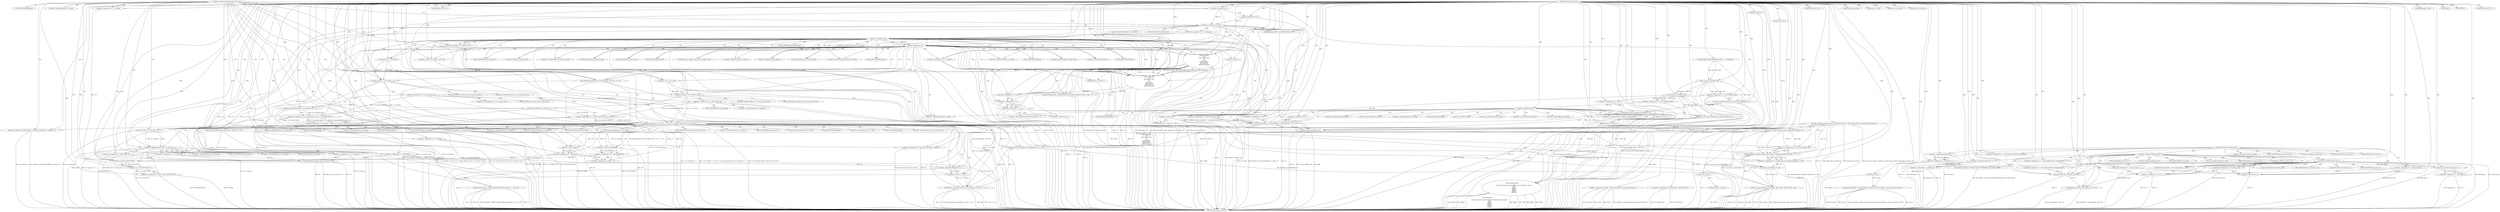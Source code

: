 digraph hostapd_notif_assoc {  
"1000123" [label = "(METHOD,hostapd_notif_assoc)" ]
"1000622" [label = "(METHOD_RETURN,int __fastcall)" ]
"1000124" [label = "(PARAM,hostapd_data *hapd)" ]
"1000125" [label = "(PARAM,const u8 *addr)" ]
"1000126" [label = "(PARAM,const u8 *req_ies)" ]
"1000127" [label = "(PARAM,size_t req_ies_len)" ]
"1000128" [label = "(PARAM,int reassoc)" ]
"1000153" [label = "(IDENTIFIER,addr,if ( addr ))" ]
"1000155" [label = "(hostapd_logger,hostapd_logger(hapd, addr, 1u, 2, \"associated\"))" ]
"1000161" [label = "(ieee802_11_parse_elems,ieee802_11_parse_elems(req_ies, req_ies_len, &elems, 0))" ]
"1000172" [label = "(<operator>.assignment,v10 = elems.wps_ie_len)" ]
"1000177" [label = "(<operator>.assignment,v11 = elems.wps_ie - 2)" ]
"1000179" [label = "(<operator>.subtraction,elems.wps_ie - 2)" ]
"1000184" [label = "(<operator>.assignment,v12 = \"STA included WPS IE in (Re)AssocReq\")" ]
"1000193" [label = "(<operator>.assignment,v10 = elems.rsn_ie_len)" ]
"1000198" [label = "(<operator>.assignment,v11 = elems.rsn_ie - 2)" ]
"1000200" [label = "(<operator>.subtraction,elems.rsn_ie - 2)" ]
"1000205" [label = "(<operator>.assignment,v12 = \"STA included RSN IE in (Re)AssocReq\")" ]
"1000211" [label = "(<operator>.logicalNot,!elems.wpa_ie)" ]
"1000216" [label = "(wpa_printf,wpa_printf(2, \"STA did not include WPS/RSN/WPA IE in (Re)AssocReq\"))" ]
"1000219" [label = "(IDENTIFIER,L,)" ]
"1000220" [label = "(IDENTIFIER,L,)" ]
"1000222" [label = "(<operator>.assignment,v14 = ap_get_sta(hapd, addr))" ]
"1000224" [label = "(ap_get_sta,ap_get_sta(hapd, addr))" ]
"1000228" [label = "(IDENTIFIER,v14,if ( v14 ))" ]
"1000230" [label = "(<operator>.assignment,v15 = v14)" ]
"1000233" [label = "(ap_sta_no_session_timeout,ap_sta_no_session_timeout(hapd, v14))" ]
"1000236" [label = "(accounting_sta_stop,accounting_sta_stop(hapd, v15))" ]
"1000239" [label = "(<operator>.assignment,v15->timeout_next = STA_NULLFUNC)" ]
"1000246" [label = "(<operator>.assignment,v15 = ap_sta_add(hapd, addr))" ]
"1000248" [label = "(ap_sta_add,ap_sta_add(hapd, addr))" ]
"1000252" [label = "(<operator>.logicalNot,!v15)" ]
"1000255" [label = "(hostapd_drv_sta_disassoc,hostapd_drv_sta_disassoc(hapd, addr, 5))" ]
"1000259" [label = "(RETURN,return -1;,return -1;)" ]
"1000260" [label = "(<operator>.minus,-1)" ]
"1000262" [label = "(<operators>.assignmentAnd,v15->flags &= 0xFFFECFFF)" ]
"1000268" [label = "(wpa_printf,wpa_printf(\n            3,\n            \"STA %02x:%02x:%02x:%02x:%02x:%02x not allowed to connect\",\n            *addr,\n            addr[1],\n            addr[2],\n            addr[3],\n            addr[4],\n            addr[5]))" ]
"1000288" [label = "(<operator>.assignment,v22 = 1)" ]
"1000292" [label = "(ap_copy_sta_supp_op_classes,ap_copy_sta_supp_op_classes(v15, elems.supp_op_classes, elems.supp_op_classes_len))" ]
"1000308" [label = "(<operator>.logicalOr,!v11 || !v13)" ]
"1000309" [label = "(<operator>.logicalNot,!v11)" ]
"1000311" [label = "(<operator>.logicalNot,!v13)" ]
"1000314" [label = "(wpa_printf,wpa_printf(2, \"No WPA/RSN IE from STA\"))" ]
"1000318" [label = "(<operator>.assignment,v16 = v15->wpa_sm)" ]
"1000324" [label = "(<operator>.logicalNot,!v16)" ]
"1000327" [label = "(<operator>.assignment,v15->wpa_sm = v16)" ]
"1000333" [label = "(<operator>.logicalNot,!v16)" ]
"1000336" [label = "(wpa_printf,wpa_printf(5, \"Failed to initialize WPA state machine\", v17, v18, v19))" ]
"1000342" [label = "(RETURN,return -1;,return -1;)" ]
"1000343" [label = "(<operator>.minus,-1)" ]
"1000345" [label = "(<operator>.assignment,v20 = wpa_validate_wpa_ie(\n                  hapd->wpa_auth,\n                  v16,\n                  hapd->iface->freq,\n                  v11,\n                  v13,\n                  elems.mdie,\n                  elems.mdie_len,\n                  elems.owe_dh,\n                  elems.owe_dh_len))" ]
"1000347" [label = "(wpa_validate_wpa_ie,wpa_validate_wpa_ie(\n                  hapd->wpa_auth,\n                  v16,\n                  hapd->iface->freq,\n                  v11,\n                  v13,\n                  elems.mdie,\n                  elems.mdie_len,\n                  elems.owe_dh,\n                  elems.owe_dh_len))" ]
"1000372" [label = "(IDENTIFIER,v20,if ( v20 ))" ]
"1000374" [label = "(<operator>.assignment,v21 = v20)" ]
"1000377" [label = "(wpa_printf,wpa_printf(2, \"WPA/RSN information element rejected? (res %u)\", v20))" ]
"1000381" [label = "(wpa_hexdump,wpa_hexdump(2, (const unsigned __int8 *)\"IE\", v11, v13))" ]
"1000383" [label = "(<operator>.cast,(const unsigned __int8 *)\"IE\")" ]
"1000389" [label = "(<operator>.lessThan,v21 - 2 < 7)" ]
"1000390" [label = "(<operator>.subtraction,v21 - 2)" ]
"1000395" [label = "(<operator>.assignment,v22 = dword_474790[v21 - 2])" ]
"1000399" [label = "(<operator>.subtraction,v21 - 2)" ]
"1000403" [label = "(hostapd_drv_sta_disassoc,hostapd_drv_sta_disassoc(hapd, v15->addr, v22))" ]
"1000409" [label = "(ap_free_sta,ap_free_sta(hapd, v15))" ]
"1000412" [label = "(RETURN,return -1;,return -1;)" ]
"1000413" [label = "(<operator>.minus,-1)" ]
"1000416" [label = "(<operator>.assignment,v22 = 13)" ]
"1000420" [label = "(<operator>.assignment,v27 = v15->flags)" ]
"1000426" [label = "(<operator>.logicalAnd,(~v27 & 0x402) == 0 && !v15->sa_query_timed_out && v15->sa_query_count >= 1)" ]
"1000427" [label = "(<operator>.equals,(~v27 & 0x402) == 0)" ]
"1000428" [label = "(<operator>.and,~v27 & 0x402)" ]
"1000432" [label = "(<operator>.logicalAnd,!v15->sa_query_timed_out && v15->sa_query_count >= 1)" ]
"1000433" [label = "(<operator>.logicalNot,!v15->sa_query_timed_out)" ]
"1000437" [label = "(<operator>.greaterEqualsThan,v15->sa_query_count >= 1)" ]
"1000443" [label = "(ap_check_sa_query_timeout,ap_check_sa_query_timeout(hapd, v15))" ]
"1000446" [label = "(<operator>.assignment,v27 = v15->flags)" ]
"1000452" [label = "(<operator>.logicalAnd,(~v27 & 0x402) == 0 && !v15->sa_query_timed_out && v15->auth_alg != 2)" ]
"1000453" [label = "(<operator>.equals,(~v27 & 0x402) == 0)" ]
"1000454" [label = "(<operator>.and,~v27 & 0x402)" ]
"1000458" [label = "(<operator>.logicalAnd,!v15->sa_query_timed_out && v15->auth_alg != 2)" ]
"1000459" [label = "(<operator>.logicalNot,!v15->sa_query_timed_out)" ]
"1000463" [label = "(<operator>.notEquals,v15->auth_alg != 2)" ]
"1000470" [label = "(<operator>.logicalNot,!v15->sa_query_count)" ]
"1000474" [label = "(ap_sta_start_sa_query,ap_sta_start_sa_query(hapd, v15))" ]
"1000477" [label = "(<operator>.assignment,v30 = hostapd_eid_assoc_comeback_time(hapd, v15, eid))" ]
"1000479" [label = "(hostapd_eid_assoc_comeback_time,hostapd_eid_assoc_comeback_time(hapd, v15, eid))" ]
"1000483" [label = "(hostapd_sta_assoc,hostapd_sta_assoc(hapd, addr, reassoc, 0x1Eu, eid, v30 - eid))" ]
"1000489" [label = "(<operator>.subtraction,v30 - eid)" ]
"1000492" [label = "(RETURN,return 0;,return 0;)" ]
"1000493" [label = "(LITERAL,0,return 0;)" ]
"1000494" [label = "(<operator>.assignment,v28 = wpa_auth_uses_mfp(v15->wpa_sm))" ]
"1000496" [label = "(wpa_auth_uses_mfp,wpa_auth_uses_mfp(v15->wpa_sm))" ]
"1000500" [label = "(<operator>.assignment,v29 = v15->flags)" ]
"1000506" [label = "(IDENTIFIER,v28,if ( v28 ))" ]
"1000507" [label = "(<operator>.assignment,v23 = v29 | 0x400)" ]
"1000509" [label = "(<operator>.or,v29 | 0x400)" ]
"1000513" [label = "(<operator>.assignment,v23 = v29 & 0xFFFFFBFF)" ]
"1000515" [label = "(<operator>.and,v29 & 0xFFFFFBFF)" ]
"1000518" [label = "(<operator>.assignment,v15->flags = v23)" ]
"1000525" [label = "(<operator>.assignment,v23 = v15->flags)" ]
"1000530" [label = "(<operator>.assignment,v15->flags = v23 & 0xFFF7FFFF | 3)" ]
"1000534" [label = "(<operator>.or,v23 & 0xFFF7FFFF | 3)" ]
"1000535" [label = "(<operator>.and,v23 & 0xFFF7FFFF)" ]
"1000539" [label = "(hostapd_set_sta_flags,hostapd_set_sta_flags(hapd, v15))" ]
"1000543" [label = "(<operator>.logicalAnd,reassoc && v15->auth_alg == 2)" ]
"1000545" [label = "(<operator>.equals,v15->auth_alg == 2)" ]
"1000551" [label = "(<operator>.assignment,v24 = v15->wpa_sm)" ]
"1000556" [label = "(<operator>.assignment,v25 = WPA_ASSOC_FT)" ]
"1000561" [label = "(<operator>.assignment,v24 = v15->wpa_sm)" ]
"1000566" [label = "(<operator>.assignment,v25 = WPA_ASSOC)" ]
"1000569" [label = "(wpa_auth_sm_event,wpa_auth_sm_event(v24, v25))" ]
"1000572" [label = "(hostapd_new_assoc_sta,hostapd_new_assoc_sta(hapd, v15, (v23 >> 1) & 1))" ]
"1000575" [label = "(<operator>.and,(v23 >> 1) & 1)" ]
"1000576" [label = "(<operator>.arithmeticShiftRight,v23 >> 1)" ]
"1000580" [label = "(ieee802_1x_notify_port_enabled,ieee802_1x_notify_port_enabled(v15->eapol_sm, 1))" ]
"1000585" [label = "(RETURN,return 0;,return 0;)" ]
"1000586" [label = "(LITERAL,0,return 0;)" ]
"1000587" [label = "(<operator>.assignment,v10 = elems.wpa_ie_len)" ]
"1000592" [label = "(<operator>.assignment,v11 = elems.wpa_ie - 2)" ]
"1000594" [label = "(<operator>.subtraction,elems.wpa_ie - 2)" ]
"1000599" [label = "(<operator>.assignment,v12 = \"STA included WPA IE in (Re)AssocReq\")" ]
"1000602" [label = "(<operator>.assignment,v13 = v10 + 2)" ]
"1000604" [label = "(<operator>.addition,v10 + 2)" ]
"1000607" [label = "(wpa_printf,wpa_printf(2, (const unsigned __int8 *)v12))" ]
"1000609" [label = "(<operator>.cast,(const unsigned __int8 *)v12)" ]
"1000613" [label = "(wpa_printf,wpa_printf(2, \"hostapd_notif_assoc: Skip event with no address\", req_ies, req_ies_len, reassoc))" ]
"1000619" [label = "(RETURN,return -1;,return -1;)" ]
"1000620" [label = "(<operator>.minus,-1)" ]
"1000168" [label = "(<operator>.fieldAccess,elems.wps_ie)" ]
"1000174" [label = "(<operator>.fieldAccess,elems.wps_ie_len)" ]
"1000176" [label = "(FIELD_IDENTIFIER,wps_ie_len,wps_ie_len)" ]
"1000180" [label = "(<operator>.fieldAccess,elems.wps_ie)" ]
"1000182" [label = "(FIELD_IDENTIFIER,wps_ie,wps_ie)" ]
"1000189" [label = "(<operator>.fieldAccess,elems.rsn_ie)" ]
"1000191" [label = "(FIELD_IDENTIFIER,rsn_ie,rsn_ie)" ]
"1000195" [label = "(<operator>.fieldAccess,elems.rsn_ie_len)" ]
"1000197" [label = "(FIELD_IDENTIFIER,rsn_ie_len,rsn_ie_len)" ]
"1000201" [label = "(<operator>.fieldAccess,elems.rsn_ie)" ]
"1000203" [label = "(FIELD_IDENTIFIER,rsn_ie,rsn_ie)" ]
"1000212" [label = "(<operator>.fieldAccess,elems.wpa_ie)" ]
"1000214" [label = "(FIELD_IDENTIFIER,wpa_ie,wpa_ie)" ]
"1000263" [label = "(<operator>.indirectFieldAccess,v15->flags)" ]
"1000265" [label = "(FIELD_IDENTIFIER,flags,flags)" ]
"1000271" [label = "(<operator>.indirection,*addr)" ]
"1000273" [label = "(<operator>.indirectIndexAccess,addr[1])" ]
"1000276" [label = "(<operator>.indirectIndexAccess,addr[2])" ]
"1000279" [label = "(<operator>.indirectIndexAccess,addr[3])" ]
"1000282" [label = "(<operator>.indirectIndexAccess,addr[4])" ]
"1000285" [label = "(<operator>.indirectIndexAccess,addr[5])" ]
"1000301" [label = "(<operator>.indirectFieldAccess,hapd->conf->wpa)" ]
"1000320" [label = "(<operator>.indirectFieldAccess,v15->wpa_sm)" ]
"1000322" [label = "(FIELD_IDENTIFIER,wpa_sm,wpa_sm)" ]
"1000328" [label = "(<operator>.indirectFieldAccess,v15->wpa_sm)" ]
"1000330" [label = "(FIELD_IDENTIFIER,wpa_sm,wpa_sm)" ]
"1000348" [label = "(<operator>.indirectFieldAccess,hapd->wpa_auth)" ]
"1000350" [label = "(FIELD_IDENTIFIER,wpa_auth,wpa_auth)" ]
"1000352" [label = "(<operator>.indirectFieldAccess,hapd->iface->freq)" ]
"1000353" [label = "(<operator>.indirectFieldAccess,hapd->iface)" ]
"1000355" [label = "(FIELD_IDENTIFIER,iface,iface)" ]
"1000356" [label = "(FIELD_IDENTIFIER,freq,freq)" ]
"1000359" [label = "(<operator>.fieldAccess,elems.mdie)" ]
"1000361" [label = "(FIELD_IDENTIFIER,mdie,mdie)" ]
"1000362" [label = "(<operator>.fieldAccess,elems.mdie_len)" ]
"1000364" [label = "(FIELD_IDENTIFIER,mdie_len,mdie_len)" ]
"1000365" [label = "(<operator>.fieldAccess,elems.owe_dh)" ]
"1000367" [label = "(FIELD_IDENTIFIER,owe_dh,owe_dh)" ]
"1000368" [label = "(<operator>.fieldAccess,elems.owe_dh_len)" ]
"1000370" [label = "(FIELD_IDENTIFIER,owe_dh_len,owe_dh_len)" ]
"1000384" [label = "(UNKNOWN,const unsigned __int8 *,const unsigned __int8 *)" ]
"1000397" [label = "(<operator>.indirectIndexAccess,dword_474790[v21 - 2])" ]
"1000405" [label = "(<operator>.indirectFieldAccess,v15->addr)" ]
"1000407" [label = "(FIELD_IDENTIFIER,addr,addr)" ]
"1000422" [label = "(<operator>.indirectFieldAccess,v15->flags)" ]
"1000424" [label = "(FIELD_IDENTIFIER,flags,flags)" ]
"1000434" [label = "(<operator>.indirectFieldAccess,v15->sa_query_timed_out)" ]
"1000436" [label = "(FIELD_IDENTIFIER,sa_query_timed_out,sa_query_timed_out)" ]
"1000438" [label = "(<operator>.indirectFieldAccess,v15->sa_query_count)" ]
"1000440" [label = "(FIELD_IDENTIFIER,sa_query_count,sa_query_count)" ]
"1000448" [label = "(<operator>.indirectFieldAccess,v15->flags)" ]
"1000450" [label = "(FIELD_IDENTIFIER,flags,flags)" ]
"1000460" [label = "(<operator>.indirectFieldAccess,v15->sa_query_timed_out)" ]
"1000462" [label = "(FIELD_IDENTIFIER,sa_query_timed_out,sa_query_timed_out)" ]
"1000464" [label = "(<operator>.indirectFieldAccess,v15->auth_alg)" ]
"1000466" [label = "(FIELD_IDENTIFIER,auth_alg,auth_alg)" ]
"1000471" [label = "(<operator>.indirectFieldAccess,v15->sa_query_count)" ]
"1000473" [label = "(FIELD_IDENTIFIER,sa_query_count,sa_query_count)" ]
"1000497" [label = "(<operator>.indirectFieldAccess,v15->wpa_sm)" ]
"1000499" [label = "(FIELD_IDENTIFIER,wpa_sm,wpa_sm)" ]
"1000502" [label = "(<operator>.indirectFieldAccess,v15->flags)" ]
"1000504" [label = "(FIELD_IDENTIFIER,flags,flags)" ]
"1000519" [label = "(<operator>.indirectFieldAccess,v15->flags)" ]
"1000521" [label = "(FIELD_IDENTIFIER,flags,flags)" ]
"1000527" [label = "(<operator>.indirectFieldAccess,v15->flags)" ]
"1000529" [label = "(FIELD_IDENTIFIER,flags,flags)" ]
"1000531" [label = "(<operator>.indirectFieldAccess,v15->flags)" ]
"1000533" [label = "(FIELD_IDENTIFIER,flags,flags)" ]
"1000546" [label = "(<operator>.indirectFieldAccess,v15->auth_alg)" ]
"1000548" [label = "(FIELD_IDENTIFIER,auth_alg,auth_alg)" ]
"1000553" [label = "(<operator>.indirectFieldAccess,v15->wpa_sm)" ]
"1000555" [label = "(FIELD_IDENTIFIER,wpa_sm,wpa_sm)" ]
"1000563" [label = "(<operator>.indirectFieldAccess,v15->wpa_sm)" ]
"1000565" [label = "(FIELD_IDENTIFIER,wpa_sm,wpa_sm)" ]
"1000581" [label = "(<operator>.indirectFieldAccess,v15->eapol_sm)" ]
"1000583" [label = "(FIELD_IDENTIFIER,eapol_sm,eapol_sm)" ]
"1000589" [label = "(<operator>.fieldAccess,elems.wpa_ie_len)" ]
"1000591" [label = "(FIELD_IDENTIFIER,wpa_ie_len,wpa_ie_len)" ]
"1000595" [label = "(<operator>.fieldAccess,elems.wpa_ie)" ]
"1000597" [label = "(FIELD_IDENTIFIER,wpa_ie,wpa_ie)" ]
"1000610" [label = "(UNKNOWN,const unsigned __int8 *,const unsigned __int8 *)" ]
  "1000259" -> "1000622"  [ label = "DDG: <RET>"] 
  "1000333" -> "1000622"  [ label = "DDG: !v16"] 
  "1000463" -> "1000622"  [ label = "DDG: v15->auth_alg"] 
  "1000530" -> "1000622"  [ label = "DDG: v23 & 0xFFF7FFFF | 3"] 
  "1000211" -> "1000622"  [ label = "DDG: elems.wpa_ie"] 
  "1000260" -> "1000622"  [ label = "DDG: -1"] 
  "1000292" -> "1000622"  [ label = "DDG: elems.supp_op_classes"] 
  "1000161" -> "1000622"  [ label = "DDG: &elems"] 
  "1000239" -> "1000622"  [ label = "DDG: STA_NULLFUNC"] 
  "1000161" -> "1000622"  [ label = "DDG: ieee802_11_parse_elems(req_ies, req_ies_len, &elems, 0)"] 
  "1000494" -> "1000622"  [ label = "DDG: v28"] 
  "1000613" -> "1000622"  [ label = "DDG: reassoc"] 
  "1000580" -> "1000622"  [ label = "DDG: v15->eapol_sm"] 
  "1000198" -> "1000622"  [ label = "DDG: elems.rsn_ie - 2"] 
  "1000347" -> "1000622"  [ label = "DDG: hapd->wpa_auth"] 
  "1000569" -> "1000622"  [ label = "DDG: v25"] 
  "1000389" -> "1000622"  [ label = "DDG: v21 - 2 < 7"] 
  "1000128" -> "1000622"  [ label = "DDG: reassoc"] 
  "1000494" -> "1000622"  [ label = "DDG: wpa_auth_uses_mfp(v15->wpa_sm)"] 
  "1000613" -> "1000622"  [ label = "DDG: wpa_printf(2, \"hostapd_notif_assoc: Skip event with no address\", req_ies, req_ies_len, reassoc)"] 
  "1000198" -> "1000622"  [ label = "DDG: v11"] 
  "1000161" -> "1000622"  [ label = "DDG: req_ies_len"] 
  "1000347" -> "1000622"  [ label = "DDG: hapd->iface->freq"] 
  "1000222" -> "1000622"  [ label = "DDG: v14"] 
  "1000513" -> "1000622"  [ label = "DDG: v29 & 0xFFFFFBFF"] 
  "1000172" -> "1000622"  [ label = "DDG: elems.wps_ie_len"] 
  "1000587" -> "1000622"  [ label = "DDG: elems.wpa_ie_len"] 
  "1000483" -> "1000622"  [ label = "DDG: eid"] 
  "1000483" -> "1000622"  [ label = "DDG: reassoc"] 
  "1000569" -> "1000622"  [ label = "DDG: v24"] 
  "1000233" -> "1000622"  [ label = "DDG: ap_sta_no_session_timeout(hapd, v14)"] 
  "1000543" -> "1000622"  [ label = "DDG: reassoc"] 
  "1000539" -> "1000622"  [ label = "DDG: hostapd_set_sta_flags(hapd, v15)"] 
  "1000308" -> "1000622"  [ label = "DDG: !v11 || !v13"] 
  "1000347" -> "1000622"  [ label = "DDG: v16"] 
  "1000551" -> "1000622"  [ label = "DDG: v15->wpa_sm"] 
  "1000420" -> "1000622"  [ label = "DDG: v15->flags"] 
  "1000609" -> "1000622"  [ label = "DDG: v12"] 
  "1000592" -> "1000622"  [ label = "DDG: elems.wpa_ie - 2"] 
  "1000604" -> "1000622"  [ label = "DDG: v10"] 
  "1000177" -> "1000622"  [ label = "DDG: v11"] 
  "1000333" -> "1000622"  [ label = "DDG: v16"] 
  "1000211" -> "1000622"  [ label = "DDG: !elems.wpa_ie"] 
  "1000432" -> "1000622"  [ label = "DDG: !v15->sa_query_timed_out"] 
  "1000572" -> "1000622"  [ label = "DDG: hapd"] 
  "1000576" -> "1000622"  [ label = "DDG: v23"] 
  "1000377" -> "1000622"  [ label = "DDG: v20"] 
  "1000446" -> "1000622"  [ label = "DDG: v15->flags"] 
  "1000255" -> "1000622"  [ label = "DDG: hapd"] 
  "1000483" -> "1000622"  [ label = "DDG: hostapd_sta_assoc(hapd, addr, reassoc, 0x1Eu, eid, v30 - eid)"] 
  "1000545" -> "1000622"  [ label = "DDG: v15->auth_alg"] 
  "1000318" -> "1000622"  [ label = "DDG: v15->wpa_sm"] 
  "1000437" -> "1000622"  [ label = "DDG: v15->sa_query_count"] 
  "1000613" -> "1000622"  [ label = "DDG: req_ies"] 
  "1000390" -> "1000622"  [ label = "DDG: v21"] 
  "1000479" -> "1000622"  [ label = "DDG: v15"] 
  "1000399" -> "1000622"  [ label = "DDG: v21"] 
  "1000224" -> "1000622"  [ label = "DDG: addr"] 
  "1000248" -> "1000622"  [ label = "DDG: addr"] 
  "1000381" -> "1000622"  [ label = "DDG: v13"] 
  "1000347" -> "1000622"  [ label = "DDG: elems.owe_dh_len"] 
  "1000336" -> "1000622"  [ label = "DDG: v19"] 
  "1000432" -> "1000622"  [ label = "DDG: v15->sa_query_count >= 1"] 
  "1000268" -> "1000622"  [ label = "DDG: wpa_printf(\n            3,\n            \"STA %02x:%02x:%02x:%02x:%02x:%02x not allowed to connect\",\n            *addr,\n            addr[1],\n            addr[2],\n            addr[3],\n            addr[4],\n            addr[5])"] 
  "1000454" -> "1000622"  [ label = "DDG: ~v27"] 
  "1000556" -> "1000622"  [ label = "DDG: WPA_ASSOC_FT"] 
  "1000347" -> "1000622"  [ label = "DDG: elems.owe_dh"] 
  "1000222" -> "1000622"  [ label = "DDG: ap_get_sta(hapd, addr)"] 
  "1000426" -> "1000622"  [ label = "DDG: (~v27 & 0x402) == 0 && !v15->sa_query_timed_out && v15->sa_query_count >= 1"] 
  "1000179" -> "1000622"  [ label = "DDG: elems.wps_ie"] 
  "1000453" -> "1000622"  [ label = "DDG: ~v27 & 0x402"] 
  "1000292" -> "1000622"  [ label = "DDG: ap_copy_sta_supp_op_classes(v15, elems.supp_op_classes, elems.supp_op_classes_len)"] 
  "1000602" -> "1000622"  [ label = "DDG: v13"] 
  "1000309" -> "1000622"  [ label = "DDG: v11"] 
  "1000446" -> "1000622"  [ label = "DDG: v27"] 
  "1000452" -> "1000622"  [ label = "DDG: (~v27 & 0x402) == 0"] 
  "1000252" -> "1000622"  [ label = "DDG: v15"] 
  "1000575" -> "1000622"  [ label = "DDG: v23 >> 1"] 
  "1000236" -> "1000622"  [ label = "DDG: accounting_sta_stop(hapd, v15)"] 
  "1000155" -> "1000622"  [ label = "DDG: hostapd_logger(hapd, addr, 1u, 2, \"associated\")"] 
  "1000268" -> "1000622"  [ label = "DDG: addr[4]"] 
  "1000607" -> "1000622"  [ label = "DDG: wpa_printf(2, (const unsigned __int8 *)v12)"] 
  "1000403" -> "1000622"  [ label = "DDG: hostapd_drv_sta_disassoc(hapd, v15->addr, v22)"] 
  "1000409" -> "1000622"  [ label = "DDG: hapd"] 
  "1000268" -> "1000622"  [ label = "DDG: *addr"] 
  "1000262" -> "1000622"  [ label = "DDG: v15->flags"] 
  "1000345" -> "1000622"  [ label = "DDG: v20"] 
  "1000292" -> "1000622"  [ label = "DDG: v15"] 
  "1000489" -> "1000622"  [ label = "DDG: v30"] 
  "1000255" -> "1000622"  [ label = "DDG: hostapd_drv_sta_disassoc(hapd, addr, 5)"] 
  "1000470" -> "1000622"  [ label = "DDG: !v15->sa_query_count"] 
  "1000347" -> "1000622"  [ label = "DDG: elems.mdie"] 
  "1000515" -> "1000622"  [ label = "DDG: v29"] 
  "1000572" -> "1000622"  [ label = "DDG: (v23 >> 1) & 1"] 
  "1000314" -> "1000622"  [ label = "DDG: wpa_printf(2, \"No WPA/RSN IE from STA\")"] 
  "1000458" -> "1000622"  [ label = "DDG: v15->auth_alg != 2"] 
  "1000613" -> "1000622"  [ label = "DDG: req_ies_len"] 
  "1000268" -> "1000622"  [ label = "DDG: addr[3]"] 
  "1000246" -> "1000622"  [ label = "DDG: ap_sta_add(hapd, addr)"] 
  "1000343" -> "1000622"  [ label = "DDG: -1"] 
  "1000252" -> "1000622"  [ label = "DDG: !v15"] 
  "1000592" -> "1000622"  [ label = "DDG: v11"] 
  "1000308" -> "1000622"  [ label = "DDG: !v13"] 
  "1000534" -> "1000622"  [ label = "DDG: v23 & 0xFFF7FFFF"] 
  "1000409" -> "1000622"  [ label = "DDG: v15"] 
  "1000255" -> "1000622"  [ label = "DDG: addr"] 
  "1000403" -> "1000622"  [ label = "DDG: v22"] 
  "1000433" -> "1000622"  [ label = "DDG: v15->sa_query_timed_out"] 
  "1000572" -> "1000622"  [ label = "DDG: v15"] 
  "1000477" -> "1000622"  [ label = "DDG: hostapd_eid_assoc_comeback_time(hapd, v15, eid)"] 
  "1000561" -> "1000622"  [ label = "DDG: v15->wpa_sm"] 
  "1000566" -> "1000622"  [ label = "DDG: WPA_ASSOC"] 
  "1000569" -> "1000622"  [ label = "DDG: wpa_auth_sm_event(v24, v25)"] 
  "1000327" -> "1000622"  [ label = "DDG: v15->wpa_sm"] 
  "1000336" -> "1000622"  [ label = "DDG: wpa_printf(5, \"Failed to initialize WPA state machine\", v17, v18, v19)"] 
  "1000483" -> "1000622"  [ label = "DDG: v30 - eid"] 
  "1000200" -> "1000622"  [ label = "DDG: elems.rsn_ie"] 
  "1000268" -> "1000622"  [ label = "DDG: addr[1]"] 
  "1000377" -> "1000622"  [ label = "DDG: wpa_printf(2, \"WPA/RSN information element rejected? (res %u)\", v20)"] 
  "1000426" -> "1000622"  [ label = "DDG: !v15->sa_query_timed_out && v15->sa_query_count >= 1"] 
  "1000177" -> "1000622"  [ label = "DDG: elems.wps_ie - 2"] 
  "1000483" -> "1000622"  [ label = "DDG: hapd"] 
  "1000336" -> "1000622"  [ label = "DDG: v17"] 
  "1000409" -> "1000622"  [ label = "DDG: ap_free_sta(hapd, v15)"] 
  "1000345" -> "1000622"  [ label = "DDG: wpa_validate_wpa_ie(\n                  hapd->wpa_auth,\n                  v16,\n                  hapd->iface->freq,\n                  v11,\n                  v13,\n                  elems.mdie,\n                  elems.mdie_len,\n                  elems.owe_dh,\n                  elems.owe_dh_len)"] 
  "1000216" -> "1000622"  [ label = "DDG: wpa_printf(2, \"STA did not include WPS/RSN/WPA IE in (Re)AssocReq\")"] 
  "1000395" -> "1000622"  [ label = "DDG: dword_474790[v21 - 2]"] 
  "1000381" -> "1000622"  [ label = "DDG: (const unsigned __int8 *)\"IE\""] 
  "1000347" -> "1000622"  [ label = "DDG: v11"] 
  "1000458" -> "1000622"  [ label = "DDG: !v15->sa_query_timed_out"] 
  "1000543" -> "1000622"  [ label = "DDG: v15->auth_alg == 2"] 
  "1000403" -> "1000622"  [ label = "DDG: v15->addr"] 
  "1000336" -> "1000622"  [ label = "DDG: v18"] 
  "1000580" -> "1000622"  [ label = "DDG: ieee802_1x_notify_port_enabled(v15->eapol_sm, 1)"] 
  "1000308" -> "1000622"  [ label = "DDG: !v11"] 
  "1000507" -> "1000622"  [ label = "DDG: v29 | 0x400"] 
  "1000193" -> "1000622"  [ label = "DDG: elems.rsn_ie_len"] 
  "1000420" -> "1000622"  [ label = "DDG: v27"] 
  "1000602" -> "1000622"  [ label = "DDG: v10 + 2"] 
  "1000530" -> "1000622"  [ label = "DDG: v15->flags"] 
  "1000452" -> "1000622"  [ label = "DDG: (~v27 & 0x402) == 0 && !v15->sa_query_timed_out && v15->auth_alg != 2"] 
  "1000413" -> "1000622"  [ label = "DDG: -1"] 
  "1000474" -> "1000622"  [ label = "DDG: ap_sta_start_sa_query(hapd, v15)"] 
  "1000483" -> "1000622"  [ label = "DDG: addr"] 
  "1000292" -> "1000622"  [ label = "DDG: elems.supp_op_classes_len"] 
  "1000607" -> "1000622"  [ label = "DDG: (const unsigned __int8 *)v12"] 
  "1000543" -> "1000622"  [ label = "DDG: reassoc && v15->auth_alg == 2"] 
  "1000594" -> "1000622"  [ label = "DDG: elems.wpa_ie"] 
  "1000268" -> "1000622"  [ label = "DDG: addr[2]"] 
  "1000443" -> "1000622"  [ label = "DDG: ap_check_sa_query_timeout(hapd, v15)"] 
  "1000381" -> "1000622"  [ label = "DDG: wpa_hexdump(2, (const unsigned __int8 *)\"IE\", v11, v13)"] 
  "1000324" -> "1000622"  [ label = "DDG: !v16"] 
  "1000452" -> "1000622"  [ label = "DDG: !v15->sa_query_timed_out && v15->auth_alg != 2"] 
  "1000572" -> "1000622"  [ label = "DDG: hostapd_new_assoc_sta(hapd, v15, (v23 >> 1) & 1)"] 
  "1000470" -> "1000622"  [ label = "DDG: v15->sa_query_count"] 
  "1000239" -> "1000622"  [ label = "DDG: v15->timeout_next"] 
  "1000347" -> "1000622"  [ label = "DDG: v13"] 
  "1000311" -> "1000622"  [ label = "DDG: v13"] 
  "1000509" -> "1000622"  [ label = "DDG: v29"] 
  "1000620" -> "1000622"  [ label = "DDG: -1"] 
  "1000347" -> "1000622"  [ label = "DDG: elems.mdie_len"] 
  "1000381" -> "1000622"  [ label = "DDG: v11"] 
  "1000389" -> "1000622"  [ label = "DDG: v21 - 2"] 
  "1000161" -> "1000622"  [ label = "DDG: req_ies"] 
  "1000459" -> "1000622"  [ label = "DDG: v15->sa_query_timed_out"] 
  "1000233" -> "1000622"  [ label = "DDG: v14"] 
  "1000268" -> "1000622"  [ label = "DDG: addr[5]"] 
  "1000619" -> "1000622"  [ label = "DDG: <RET>"] 
  "1000342" -> "1000622"  [ label = "DDG: <RET>"] 
  "1000412" -> "1000622"  [ label = "DDG: <RET>"] 
  "1000585" -> "1000622"  [ label = "DDG: <RET>"] 
  "1000492" -> "1000622"  [ label = "DDG: <RET>"] 
  "1000123" -> "1000124"  [ label = "DDG: "] 
  "1000123" -> "1000125"  [ label = "DDG: "] 
  "1000123" -> "1000126"  [ label = "DDG: "] 
  "1000123" -> "1000127"  [ label = "DDG: "] 
  "1000123" -> "1000128"  [ label = "DDG: "] 
  "1000123" -> "1000153"  [ label = "DDG: "] 
  "1000123" -> "1000155"  [ label = "DDG: "] 
  "1000123" -> "1000161"  [ label = "DDG: "] 
  "1000123" -> "1000172"  [ label = "DDG: "] 
  "1000179" -> "1000177"  [ label = "DDG: elems.wps_ie"] 
  "1000179" -> "1000177"  [ label = "DDG: 2"] 
  "1000123" -> "1000177"  [ label = "DDG: "] 
  "1000123" -> "1000179"  [ label = "DDG: "] 
  "1000123" -> "1000184"  [ label = "DDG: "] 
  "1000123" -> "1000193"  [ label = "DDG: "] 
  "1000200" -> "1000198"  [ label = "DDG: elems.rsn_ie"] 
  "1000200" -> "1000198"  [ label = "DDG: 2"] 
  "1000123" -> "1000198"  [ label = "DDG: "] 
  "1000123" -> "1000200"  [ label = "DDG: "] 
  "1000123" -> "1000205"  [ label = "DDG: "] 
  "1000123" -> "1000216"  [ label = "DDG: "] 
  "1000123" -> "1000219"  [ label = "DDG: "] 
  "1000123" -> "1000220"  [ label = "DDG: "] 
  "1000224" -> "1000222"  [ label = "DDG: hapd"] 
  "1000224" -> "1000222"  [ label = "DDG: addr"] 
  "1000123" -> "1000222"  [ label = "DDG: "] 
  "1000155" -> "1000224"  [ label = "DDG: hapd"] 
  "1000123" -> "1000224"  [ label = "DDG: "] 
  "1000155" -> "1000224"  [ label = "DDG: addr"] 
  "1000123" -> "1000228"  [ label = "DDG: "] 
  "1000222" -> "1000230"  [ label = "DDG: v14"] 
  "1000123" -> "1000230"  [ label = "DDG: "] 
  "1000224" -> "1000233"  [ label = "DDG: hapd"] 
  "1000123" -> "1000233"  [ label = "DDG: "] 
  "1000222" -> "1000233"  [ label = "DDG: v14"] 
  "1000233" -> "1000236"  [ label = "DDG: hapd"] 
  "1000123" -> "1000236"  [ label = "DDG: "] 
  "1000230" -> "1000236"  [ label = "DDG: v15"] 
  "1000123" -> "1000239"  [ label = "DDG: "] 
  "1000248" -> "1000246"  [ label = "DDG: hapd"] 
  "1000248" -> "1000246"  [ label = "DDG: addr"] 
  "1000123" -> "1000246"  [ label = "DDG: "] 
  "1000224" -> "1000248"  [ label = "DDG: hapd"] 
  "1000123" -> "1000248"  [ label = "DDG: "] 
  "1000224" -> "1000248"  [ label = "DDG: addr"] 
  "1000246" -> "1000252"  [ label = "DDG: v15"] 
  "1000123" -> "1000252"  [ label = "DDG: "] 
  "1000248" -> "1000255"  [ label = "DDG: hapd"] 
  "1000123" -> "1000255"  [ label = "DDG: "] 
  "1000248" -> "1000255"  [ label = "DDG: addr"] 
  "1000260" -> "1000259"  [ label = "DDG: -1"] 
  "1000123" -> "1000260"  [ label = "DDG: "] 
  "1000123" -> "1000262"  [ label = "DDG: "] 
  "1000123" -> "1000268"  [ label = "DDG: "] 
  "1000224" -> "1000268"  [ label = "DDG: addr"] 
  "1000248" -> "1000268"  [ label = "DDG: addr"] 
  "1000123" -> "1000288"  [ label = "DDG: "] 
  "1000123" -> "1000292"  [ label = "DDG: "] 
  "1000309" -> "1000308"  [ label = "DDG: v11"] 
  "1000123" -> "1000309"  [ label = "DDG: "] 
  "1000311" -> "1000308"  [ label = "DDG: v13"] 
  "1000123" -> "1000311"  [ label = "DDG: "] 
  "1000123" -> "1000314"  [ label = "DDG: "] 
  "1000123" -> "1000318"  [ label = "DDG: "] 
  "1000318" -> "1000324"  [ label = "DDG: v16"] 
  "1000123" -> "1000324"  [ label = "DDG: "] 
  "1000324" -> "1000327"  [ label = "DDG: v16"] 
  "1000123" -> "1000327"  [ label = "DDG: "] 
  "1000123" -> "1000333"  [ label = "DDG: "] 
  "1000324" -> "1000333"  [ label = "DDG: v16"] 
  "1000123" -> "1000336"  [ label = "DDG: "] 
  "1000343" -> "1000342"  [ label = "DDG: -1"] 
  "1000123" -> "1000343"  [ label = "DDG: "] 
  "1000347" -> "1000345"  [ label = "DDG: elems.owe_dh"] 
  "1000347" -> "1000345"  [ label = "DDG: elems.owe_dh_len"] 
  "1000347" -> "1000345"  [ label = "DDG: v11"] 
  "1000347" -> "1000345"  [ label = "DDG: hapd->iface->freq"] 
  "1000347" -> "1000345"  [ label = "DDG: v13"] 
  "1000347" -> "1000345"  [ label = "DDG: elems.mdie"] 
  "1000347" -> "1000345"  [ label = "DDG: elems.mdie_len"] 
  "1000347" -> "1000345"  [ label = "DDG: v16"] 
  "1000347" -> "1000345"  [ label = "DDG: hapd->wpa_auth"] 
  "1000123" -> "1000345"  [ label = "DDG: "] 
  "1000324" -> "1000347"  [ label = "DDG: v16"] 
  "1000333" -> "1000347"  [ label = "DDG: v16"] 
  "1000123" -> "1000347"  [ label = "DDG: "] 
  "1000309" -> "1000347"  [ label = "DDG: v11"] 
  "1000311" -> "1000347"  [ label = "DDG: v13"] 
  "1000123" -> "1000372"  [ label = "DDG: "] 
  "1000345" -> "1000374"  [ label = "DDG: v20"] 
  "1000123" -> "1000374"  [ label = "DDG: "] 
  "1000123" -> "1000377"  [ label = "DDG: "] 
  "1000345" -> "1000377"  [ label = "DDG: v20"] 
  "1000123" -> "1000381"  [ label = "DDG: "] 
  "1000383" -> "1000381"  [ label = "DDG: \"IE\""] 
  "1000123" -> "1000383"  [ label = "DDG: "] 
  "1000347" -> "1000381"  [ label = "DDG: v11"] 
  "1000347" -> "1000381"  [ label = "DDG: v13"] 
  "1000390" -> "1000389"  [ label = "DDG: v21"] 
  "1000390" -> "1000389"  [ label = "DDG: 2"] 
  "1000374" -> "1000390"  [ label = "DDG: v21"] 
  "1000123" -> "1000390"  [ label = "DDG: "] 
  "1000123" -> "1000389"  [ label = "DDG: "] 
  "1000123" -> "1000395"  [ label = "DDG: "] 
  "1000390" -> "1000399"  [ label = "DDG: v21"] 
  "1000123" -> "1000399"  [ label = "DDG: "] 
  "1000236" -> "1000403"  [ label = "DDG: hapd"] 
  "1000248" -> "1000403"  [ label = "DDG: hapd"] 
  "1000123" -> "1000403"  [ label = "DDG: "] 
  "1000288" -> "1000403"  [ label = "DDG: v22"] 
  "1000416" -> "1000403"  [ label = "DDG: v22"] 
  "1000395" -> "1000403"  [ label = "DDG: v22"] 
  "1000403" -> "1000409"  [ label = "DDG: hapd"] 
  "1000123" -> "1000409"  [ label = "DDG: "] 
  "1000252" -> "1000409"  [ label = "DDG: v15"] 
  "1000292" -> "1000409"  [ label = "DDG: v15"] 
  "1000236" -> "1000409"  [ label = "DDG: v15"] 
  "1000413" -> "1000412"  [ label = "DDG: -1"] 
  "1000123" -> "1000413"  [ label = "DDG: "] 
  "1000123" -> "1000416"  [ label = "DDG: "] 
  "1000123" -> "1000420"  [ label = "DDG: "] 
  "1000427" -> "1000426"  [ label = "DDG: ~v27 & 0x402"] 
  "1000427" -> "1000426"  [ label = "DDG: 0"] 
  "1000428" -> "1000427"  [ label = "DDG: ~v27"] 
  "1000428" -> "1000427"  [ label = "DDG: 0x402"] 
  "1000123" -> "1000428"  [ label = "DDG: "] 
  "1000123" -> "1000427"  [ label = "DDG: "] 
  "1000432" -> "1000426"  [ label = "DDG: !v15->sa_query_timed_out"] 
  "1000432" -> "1000426"  [ label = "DDG: v15->sa_query_count >= 1"] 
  "1000433" -> "1000432"  [ label = "DDG: v15->sa_query_timed_out"] 
  "1000437" -> "1000432"  [ label = "DDG: v15->sa_query_count"] 
  "1000437" -> "1000432"  [ label = "DDG: 1"] 
  "1000123" -> "1000437"  [ label = "DDG: "] 
  "1000123" -> "1000443"  [ label = "DDG: "] 
  "1000292" -> "1000443"  [ label = "DDG: v15"] 
  "1000123" -> "1000446"  [ label = "DDG: "] 
  "1000453" -> "1000452"  [ label = "DDG: ~v27 & 0x402"] 
  "1000453" -> "1000452"  [ label = "DDG: 0"] 
  "1000454" -> "1000453"  [ label = "DDG: ~v27"] 
  "1000454" -> "1000453"  [ label = "DDG: 0x402"] 
  "1000428" -> "1000454"  [ label = "DDG: ~v27"] 
  "1000123" -> "1000454"  [ label = "DDG: "] 
  "1000123" -> "1000453"  [ label = "DDG: "] 
  "1000458" -> "1000452"  [ label = "DDG: !v15->sa_query_timed_out"] 
  "1000458" -> "1000452"  [ label = "DDG: v15->auth_alg != 2"] 
  "1000459" -> "1000458"  [ label = "DDG: v15->sa_query_timed_out"] 
  "1000433" -> "1000459"  [ label = "DDG: v15->sa_query_timed_out"] 
  "1000463" -> "1000458"  [ label = "DDG: v15->auth_alg"] 
  "1000463" -> "1000458"  [ label = "DDG: 2"] 
  "1000123" -> "1000463"  [ label = "DDG: "] 
  "1000437" -> "1000470"  [ label = "DDG: v15->sa_query_count"] 
  "1000443" -> "1000474"  [ label = "DDG: hapd"] 
  "1000123" -> "1000474"  [ label = "DDG: "] 
  "1000443" -> "1000474"  [ label = "DDG: v15"] 
  "1000292" -> "1000474"  [ label = "DDG: v15"] 
  "1000479" -> "1000477"  [ label = "DDG: hapd"] 
  "1000479" -> "1000477"  [ label = "DDG: v15"] 
  "1000479" -> "1000477"  [ label = "DDG: eid"] 
  "1000123" -> "1000477"  [ label = "DDG: "] 
  "1000443" -> "1000479"  [ label = "DDG: hapd"] 
  "1000474" -> "1000479"  [ label = "DDG: hapd"] 
  "1000123" -> "1000479"  [ label = "DDG: "] 
  "1000443" -> "1000479"  [ label = "DDG: v15"] 
  "1000292" -> "1000479"  [ label = "DDG: v15"] 
  "1000474" -> "1000479"  [ label = "DDG: v15"] 
  "1000479" -> "1000483"  [ label = "DDG: hapd"] 
  "1000123" -> "1000483"  [ label = "DDG: "] 
  "1000489" -> "1000483"  [ label = "DDG: eid"] 
  "1000489" -> "1000483"  [ label = "DDG: v30"] 
  "1000477" -> "1000489"  [ label = "DDG: v30"] 
  "1000123" -> "1000489"  [ label = "DDG: "] 
  "1000479" -> "1000489"  [ label = "DDG: eid"] 
  "1000493" -> "1000492"  [ label = "DDG: 0"] 
  "1000123" -> "1000492"  [ label = "DDG: "] 
  "1000123" -> "1000493"  [ label = "DDG: "] 
  "1000496" -> "1000494"  [ label = "DDG: v15->wpa_sm"] 
  "1000123" -> "1000494"  [ label = "DDG: "] 
  "1000327" -> "1000496"  [ label = "DDG: v15->wpa_sm"] 
  "1000123" -> "1000500"  [ label = "DDG: "] 
  "1000123" -> "1000506"  [ label = "DDG: "] 
  "1000509" -> "1000507"  [ label = "DDG: v29"] 
  "1000509" -> "1000507"  [ label = "DDG: 0x400"] 
  "1000123" -> "1000507"  [ label = "DDG: "] 
  "1000500" -> "1000509"  [ label = "DDG: v29"] 
  "1000123" -> "1000509"  [ label = "DDG: "] 
  "1000515" -> "1000513"  [ label = "DDG: v29"] 
  "1000515" -> "1000513"  [ label = "DDG: 0xFFFFFBFF"] 
  "1000123" -> "1000513"  [ label = "DDG: "] 
  "1000500" -> "1000515"  [ label = "DDG: v29"] 
  "1000123" -> "1000515"  [ label = "DDG: "] 
  "1000513" -> "1000518"  [ label = "DDG: v23"] 
  "1000507" -> "1000518"  [ label = "DDG: v23"] 
  "1000123" -> "1000518"  [ label = "DDG: "] 
  "1000123" -> "1000525"  [ label = "DDG: "] 
  "1000534" -> "1000530"  [ label = "DDG: v23 & 0xFFF7FFFF"] 
  "1000534" -> "1000530"  [ label = "DDG: 3"] 
  "1000535" -> "1000534"  [ label = "DDG: v23"] 
  "1000535" -> "1000534"  [ label = "DDG: 0xFFF7FFFF"] 
  "1000525" -> "1000535"  [ label = "DDG: v23"] 
  "1000123" -> "1000535"  [ label = "DDG: "] 
  "1000513" -> "1000535"  [ label = "DDG: v23"] 
  "1000507" -> "1000535"  [ label = "DDG: v23"] 
  "1000123" -> "1000534"  [ label = "DDG: "] 
  "1000443" -> "1000539"  [ label = "DDG: hapd"] 
  "1000123" -> "1000539"  [ label = "DDG: "] 
  "1000443" -> "1000539"  [ label = "DDG: v15"] 
  "1000292" -> "1000539"  [ label = "DDG: v15"] 
  "1000123" -> "1000543"  [ label = "DDG: "] 
  "1000545" -> "1000543"  [ label = "DDG: v15->auth_alg"] 
  "1000545" -> "1000543"  [ label = "DDG: 2"] 
  "1000463" -> "1000545"  [ label = "DDG: v15->auth_alg"] 
  "1000123" -> "1000545"  [ label = "DDG: "] 
  "1000496" -> "1000551"  [ label = "DDG: v15->wpa_sm"] 
  "1000123" -> "1000551"  [ label = "DDG: "] 
  "1000123" -> "1000556"  [ label = "DDG: "] 
  "1000496" -> "1000561"  [ label = "DDG: v15->wpa_sm"] 
  "1000123" -> "1000561"  [ label = "DDG: "] 
  "1000123" -> "1000566"  [ label = "DDG: "] 
  "1000561" -> "1000569"  [ label = "DDG: v24"] 
  "1000551" -> "1000569"  [ label = "DDG: v24"] 
  "1000123" -> "1000569"  [ label = "DDG: "] 
  "1000566" -> "1000569"  [ label = "DDG: v25"] 
  "1000556" -> "1000569"  [ label = "DDG: v25"] 
  "1000539" -> "1000572"  [ label = "DDG: hapd"] 
  "1000123" -> "1000572"  [ label = "DDG: "] 
  "1000539" -> "1000572"  [ label = "DDG: v15"] 
  "1000575" -> "1000572"  [ label = "DDG: v23 >> 1"] 
  "1000575" -> "1000572"  [ label = "DDG: 1"] 
  "1000576" -> "1000575"  [ label = "DDG: v23"] 
  "1000576" -> "1000575"  [ label = "DDG: 1"] 
  "1000535" -> "1000576"  [ label = "DDG: v23"] 
  "1000123" -> "1000576"  [ label = "DDG: "] 
  "1000123" -> "1000575"  [ label = "DDG: "] 
  "1000123" -> "1000580"  [ label = "DDG: "] 
  "1000586" -> "1000585"  [ label = "DDG: 0"] 
  "1000123" -> "1000585"  [ label = "DDG: "] 
  "1000123" -> "1000586"  [ label = "DDG: "] 
  "1000123" -> "1000587"  [ label = "DDG: "] 
  "1000594" -> "1000592"  [ label = "DDG: elems.wpa_ie"] 
  "1000594" -> "1000592"  [ label = "DDG: 2"] 
  "1000123" -> "1000592"  [ label = "DDG: "] 
  "1000211" -> "1000594"  [ label = "DDG: elems.wpa_ie"] 
  "1000123" -> "1000594"  [ label = "DDG: "] 
  "1000123" -> "1000599"  [ label = "DDG: "] 
  "1000193" -> "1000602"  [ label = "DDG: v10"] 
  "1000587" -> "1000602"  [ label = "DDG: v10"] 
  "1000172" -> "1000602"  [ label = "DDG: v10"] 
  "1000123" -> "1000602"  [ label = "DDG: "] 
  "1000193" -> "1000604"  [ label = "DDG: v10"] 
  "1000587" -> "1000604"  [ label = "DDG: v10"] 
  "1000172" -> "1000604"  [ label = "DDG: v10"] 
  "1000123" -> "1000604"  [ label = "DDG: "] 
  "1000123" -> "1000607"  [ label = "DDG: "] 
  "1000609" -> "1000607"  [ label = "DDG: v12"] 
  "1000599" -> "1000609"  [ label = "DDG: v12"] 
  "1000184" -> "1000609"  [ label = "DDG: v12"] 
  "1000205" -> "1000609"  [ label = "DDG: v12"] 
  "1000123" -> "1000609"  [ label = "DDG: "] 
  "1000123" -> "1000613"  [ label = "DDG: "] 
  "1000128" -> "1000613"  [ label = "DDG: reassoc"] 
  "1000620" -> "1000619"  [ label = "DDG: -1"] 
  "1000123" -> "1000620"  [ label = "DDG: "] 
  "1000168" -> "1000607"  [ label = "CDG: "] 
  "1000168" -> "1000604"  [ label = "CDG: "] 
  "1000168" -> "1000602"  [ label = "CDG: "] 
  "1000168" -> "1000610"  [ label = "CDG: "] 
  "1000168" -> "1000609"  [ label = "CDG: "] 
  "1000168" -> "1000176"  [ label = "CDG: "] 
  "1000168" -> "1000174"  [ label = "CDG: "] 
  "1000168" -> "1000172"  [ label = "CDG: "] 
  "1000168" -> "1000191"  [ label = "CDG: "] 
  "1000168" -> "1000189"  [ label = "CDG: "] 
  "1000168" -> "1000184"  [ label = "CDG: "] 
  "1000168" -> "1000182"  [ label = "CDG: "] 
  "1000168" -> "1000180"  [ label = "CDG: "] 
  "1000168" -> "1000179"  [ label = "CDG: "] 
  "1000168" -> "1000177"  [ label = "CDG: "] 
  "1000189" -> "1000607"  [ label = "CDG: "] 
  "1000189" -> "1000604"  [ label = "CDG: "] 
  "1000189" -> "1000602"  [ label = "CDG: "] 
  "1000189" -> "1000610"  [ label = "CDG: "] 
  "1000189" -> "1000609"  [ label = "CDG: "] 
  "1000189" -> "1000205"  [ label = "CDG: "] 
  "1000189" -> "1000203"  [ label = "CDG: "] 
  "1000189" -> "1000201"  [ label = "CDG: "] 
  "1000189" -> "1000200"  [ label = "CDG: "] 
  "1000189" -> "1000198"  [ label = "CDG: "] 
  "1000189" -> "1000197"  [ label = "CDG: "] 
  "1000189" -> "1000195"  [ label = "CDG: "] 
  "1000189" -> "1000193"  [ label = "CDG: "] 
  "1000189" -> "1000214"  [ label = "CDG: "] 
  "1000189" -> "1000212"  [ label = "CDG: "] 
  "1000189" -> "1000211"  [ label = "CDG: "] 
  "1000211" -> "1000592"  [ label = "CDG: "] 
  "1000211" -> "1000591"  [ label = "CDG: "] 
  "1000211" -> "1000589"  [ label = "CDG: "] 
  "1000211" -> "1000587"  [ label = "CDG: "] 
  "1000211" -> "1000607"  [ label = "CDG: "] 
  "1000211" -> "1000604"  [ label = "CDG: "] 
  "1000211" -> "1000602"  [ label = "CDG: "] 
  "1000211" -> "1000599"  [ label = "CDG: "] 
  "1000211" -> "1000597"  [ label = "CDG: "] 
  "1000211" -> "1000595"  [ label = "CDG: "] 
  "1000211" -> "1000594"  [ label = "CDG: "] 
  "1000211" -> "1000610"  [ label = "CDG: "] 
  "1000211" -> "1000609"  [ label = "CDG: "] 
  "1000211" -> "1000216"  [ label = "CDG: "] 
  "1000252" -> "1000255"  [ label = "CDG: "] 
  "1000252" -> "1000271"  [ label = "CDG: "] 
  "1000252" -> "1000268"  [ label = "CDG: "] 
  "1000252" -> "1000265"  [ label = "CDG: "] 
  "1000252" -> "1000263"  [ label = "CDG: "] 
  "1000252" -> "1000262"  [ label = "CDG: "] 
  "1000252" -> "1000260"  [ label = "CDG: "] 
  "1000252" -> "1000259"  [ label = "CDG: "] 
  "1000252" -> "1000288"  [ label = "CDG: "] 
  "1000252" -> "1000285"  [ label = "CDG: "] 
  "1000252" -> "1000282"  [ label = "CDG: "] 
  "1000252" -> "1000279"  [ label = "CDG: "] 
  "1000252" -> "1000276"  [ label = "CDG: "] 
  "1000252" -> "1000273"  [ label = "CDG: "] 
  "1000252" -> "1000413"  [ label = "CDG: "] 
  "1000252" -> "1000412"  [ label = "CDG: "] 
  "1000252" -> "1000409"  [ label = "CDG: "] 
  "1000252" -> "1000407"  [ label = "CDG: "] 
  "1000252" -> "1000405"  [ label = "CDG: "] 
  "1000252" -> "1000403"  [ label = "CDG: "] 
  "1000301" -> "1000527"  [ label = "CDG: "] 
  "1000301" -> "1000525"  [ label = "CDG: "] 
  "1000301" -> "1000543"  [ label = "CDG: "] 
  "1000301" -> "1000539"  [ label = "CDG: "] 
  "1000301" -> "1000535"  [ label = "CDG: "] 
  "1000301" -> "1000534"  [ label = "CDG: "] 
  "1000301" -> "1000533"  [ label = "CDG: "] 
  "1000301" -> "1000531"  [ label = "CDG: "] 
  "1000301" -> "1000530"  [ label = "CDG: "] 
  "1000301" -> "1000529"  [ label = "CDG: "] 
  "1000301" -> "1000576"  [ label = "CDG: "] 
  "1000301" -> "1000575"  [ label = "CDG: "] 
  "1000301" -> "1000572"  [ label = "CDG: "] 
  "1000301" -> "1000569"  [ label = "CDG: "] 
  "1000301" -> "1000585"  [ label = "CDG: "] 
  "1000301" -> "1000583"  [ label = "CDG: "] 
  "1000301" -> "1000581"  [ label = "CDG: "] 
  "1000301" -> "1000580"  [ label = "CDG: "] 
  "1000301" -> "1000309"  [ label = "CDG: "] 
  "1000301" -> "1000308"  [ label = "CDG: "] 
  "1000301" -> "1000548"  [ label = "CDG: "] 
  "1000301" -> "1000546"  [ label = "CDG: "] 
  "1000301" -> "1000545"  [ label = "CDG: "] 
  "1000308" -> "1000320"  [ label = "CDG: "] 
  "1000308" -> "1000318"  [ label = "CDG: "] 
  "1000308" -> "1000314"  [ label = "CDG: "] 
  "1000308" -> "1000324"  [ label = "CDG: "] 
  "1000308" -> "1000322"  [ label = "CDG: "] 
  "1000308" -> "1000416"  [ label = "CDG: "] 
  "1000308" -> "1000413"  [ label = "CDG: "] 
  "1000308" -> "1000412"  [ label = "CDG: "] 
  "1000308" -> "1000409"  [ label = "CDG: "] 
  "1000308" -> "1000407"  [ label = "CDG: "] 
  "1000308" -> "1000405"  [ label = "CDG: "] 
  "1000308" -> "1000403"  [ label = "CDG: "] 
  "1000309" -> "1000311"  [ label = "CDG: "] 
  "1000324" -> "1000333"  [ label = "CDG: "] 
  "1000324" -> "1000330"  [ label = "CDG: "] 
  "1000324" -> "1000328"  [ label = "CDG: "] 
  "1000324" -> "1000327"  [ label = "CDG: "] 
  "1000324" -> "1000352"  [ label = "CDG: "] 
  "1000324" -> "1000350"  [ label = "CDG: "] 
  "1000324" -> "1000348"  [ label = "CDG: "] 
  "1000324" -> "1000347"  [ label = "CDG: "] 
  "1000324" -> "1000345"  [ label = "CDG: "] 
  "1000324" -> "1000368"  [ label = "CDG: "] 
  "1000324" -> "1000367"  [ label = "CDG: "] 
  "1000324" -> "1000365"  [ label = "CDG: "] 
  "1000324" -> "1000364"  [ label = "CDG: "] 
  "1000324" -> "1000362"  [ label = "CDG: "] 
  "1000324" -> "1000361"  [ label = "CDG: "] 
  "1000324" -> "1000359"  [ label = "CDG: "] 
  "1000324" -> "1000356"  [ label = "CDG: "] 
  "1000324" -> "1000355"  [ label = "CDG: "] 
  "1000324" -> "1000353"  [ label = "CDG: "] 
  "1000324" -> "1000370"  [ label = "CDG: "] 
  "1000324" -> "1000428"  [ label = "CDG: "] 
  "1000324" -> "1000427"  [ label = "CDG: "] 
  "1000324" -> "1000426"  [ label = "CDG: "] 
  "1000324" -> "1000424"  [ label = "CDG: "] 
  "1000324" -> "1000422"  [ label = "CDG: "] 
  "1000324" -> "1000420"  [ label = "CDG: "] 
  "1000324" -> "1000454"  [ label = "CDG: "] 
  "1000324" -> "1000453"  [ label = "CDG: "] 
  "1000324" -> "1000452"  [ label = "CDG: "] 
  "1000324" -> "1000384"  [ label = "CDG: "] 
  "1000324" -> "1000383"  [ label = "CDG: "] 
  "1000324" -> "1000381"  [ label = "CDG: "] 
  "1000324" -> "1000377"  [ label = "CDG: "] 
  "1000324" -> "1000374"  [ label = "CDG: "] 
  "1000324" -> "1000390"  [ label = "CDG: "] 
  "1000324" -> "1000389"  [ label = "CDG: "] 
  "1000324" -> "1000413"  [ label = "CDG: "] 
  "1000324" -> "1000412"  [ label = "CDG: "] 
  "1000324" -> "1000409"  [ label = "CDG: "] 
  "1000324" -> "1000407"  [ label = "CDG: "] 
  "1000324" -> "1000405"  [ label = "CDG: "] 
  "1000324" -> "1000403"  [ label = "CDG: "] 
  "1000333" -> "1000336"  [ label = "CDG: "] 
  "1000333" -> "1000352"  [ label = "CDG: "] 
  "1000333" -> "1000350"  [ label = "CDG: "] 
  "1000333" -> "1000348"  [ label = "CDG: "] 
  "1000333" -> "1000347"  [ label = "CDG: "] 
  "1000333" -> "1000345"  [ label = "CDG: "] 
  "1000333" -> "1000343"  [ label = "CDG: "] 
  "1000333" -> "1000342"  [ label = "CDG: "] 
  "1000333" -> "1000368"  [ label = "CDG: "] 
  "1000333" -> "1000367"  [ label = "CDG: "] 
  "1000333" -> "1000365"  [ label = "CDG: "] 
  "1000333" -> "1000364"  [ label = "CDG: "] 
  "1000333" -> "1000362"  [ label = "CDG: "] 
  "1000333" -> "1000361"  [ label = "CDG: "] 
  "1000333" -> "1000359"  [ label = "CDG: "] 
  "1000333" -> "1000356"  [ label = "CDG: "] 
  "1000333" -> "1000355"  [ label = "CDG: "] 
  "1000333" -> "1000353"  [ label = "CDG: "] 
  "1000333" -> "1000370"  [ label = "CDG: "] 
  "1000333" -> "1000428"  [ label = "CDG: "] 
  "1000333" -> "1000427"  [ label = "CDG: "] 
  "1000333" -> "1000426"  [ label = "CDG: "] 
  "1000333" -> "1000424"  [ label = "CDG: "] 
  "1000333" -> "1000422"  [ label = "CDG: "] 
  "1000333" -> "1000420"  [ label = "CDG: "] 
  "1000333" -> "1000454"  [ label = "CDG: "] 
  "1000333" -> "1000453"  [ label = "CDG: "] 
  "1000333" -> "1000452"  [ label = "CDG: "] 
  "1000333" -> "1000384"  [ label = "CDG: "] 
  "1000333" -> "1000383"  [ label = "CDG: "] 
  "1000333" -> "1000381"  [ label = "CDG: "] 
  "1000333" -> "1000377"  [ label = "CDG: "] 
  "1000333" -> "1000374"  [ label = "CDG: "] 
  "1000333" -> "1000390"  [ label = "CDG: "] 
  "1000333" -> "1000389"  [ label = "CDG: "] 
  "1000333" -> "1000413"  [ label = "CDG: "] 
  "1000333" -> "1000412"  [ label = "CDG: "] 
  "1000333" -> "1000409"  [ label = "CDG: "] 
  "1000333" -> "1000407"  [ label = "CDG: "] 
  "1000333" -> "1000405"  [ label = "CDG: "] 
  "1000333" -> "1000403"  [ label = "CDG: "] 
  "1000389" -> "1000399"  [ label = "CDG: "] 
  "1000389" -> "1000397"  [ label = "CDG: "] 
  "1000389" -> "1000395"  [ label = "CDG: "] 
  "1000389" -> "1000416"  [ label = "CDG: "] 
  "1000426" -> "1000448"  [ label = "CDG: "] 
  "1000426" -> "1000446"  [ label = "CDG: "] 
  "1000426" -> "1000443"  [ label = "CDG: "] 
  "1000426" -> "1000450"  [ label = "CDG: "] 
  "1000427" -> "1000432"  [ label = "CDG: "] 
  "1000427" -> "1000436"  [ label = "CDG: "] 
  "1000427" -> "1000434"  [ label = "CDG: "] 
  "1000427" -> "1000433"  [ label = "CDG: "] 
  "1000433" -> "1000440"  [ label = "CDG: "] 
  "1000433" -> "1000438"  [ label = "CDG: "] 
  "1000433" -> "1000437"  [ label = "CDG: "] 
  "1000452" -> "1000479"  [ label = "CDG: "] 
  "1000452" -> "1000477"  [ label = "CDG: "] 
  "1000452" -> "1000473"  [ label = "CDG: "] 
  "1000452" -> "1000471"  [ label = "CDG: "] 
  "1000452" -> "1000470"  [ label = "CDG: "] 
  "1000452" -> "1000496"  [ label = "CDG: "] 
  "1000452" -> "1000494"  [ label = "CDG: "] 
  "1000452" -> "1000492"  [ label = "CDG: "] 
  "1000452" -> "1000489"  [ label = "CDG: "] 
  "1000452" -> "1000483"  [ label = "CDG: "] 
  "1000452" -> "1000504"  [ label = "CDG: "] 
  "1000452" -> "1000502"  [ label = "CDG: "] 
  "1000452" -> "1000500"  [ label = "CDG: "] 
  "1000452" -> "1000499"  [ label = "CDG: "] 
  "1000452" -> "1000497"  [ label = "CDG: "] 
  "1000452" -> "1000521"  [ label = "CDG: "] 
  "1000452" -> "1000519"  [ label = "CDG: "] 
  "1000452" -> "1000518"  [ label = "CDG: "] 
  "1000452" -> "1000543"  [ label = "CDG: "] 
  "1000452" -> "1000539"  [ label = "CDG: "] 
  "1000452" -> "1000535"  [ label = "CDG: "] 
  "1000452" -> "1000534"  [ label = "CDG: "] 
  "1000452" -> "1000533"  [ label = "CDG: "] 
  "1000452" -> "1000531"  [ label = "CDG: "] 
  "1000452" -> "1000530"  [ label = "CDG: "] 
  "1000452" -> "1000576"  [ label = "CDG: "] 
  "1000452" -> "1000575"  [ label = "CDG: "] 
  "1000452" -> "1000572"  [ label = "CDG: "] 
  "1000452" -> "1000569"  [ label = "CDG: "] 
  "1000452" -> "1000585"  [ label = "CDG: "] 
  "1000452" -> "1000583"  [ label = "CDG: "] 
  "1000452" -> "1000581"  [ label = "CDG: "] 
  "1000452" -> "1000580"  [ label = "CDG: "] 
  "1000452" -> "1000509"  [ label = "CDG: "] 
  "1000452" -> "1000507"  [ label = "CDG: "] 
  "1000452" -> "1000515"  [ label = "CDG: "] 
  "1000452" -> "1000513"  [ label = "CDG: "] 
  "1000452" -> "1000548"  [ label = "CDG: "] 
  "1000452" -> "1000546"  [ label = "CDG: "] 
  "1000452" -> "1000545"  [ label = "CDG: "] 
  "1000453" -> "1000462"  [ label = "CDG: "] 
  "1000453" -> "1000460"  [ label = "CDG: "] 
  "1000453" -> "1000459"  [ label = "CDG: "] 
  "1000453" -> "1000458"  [ label = "CDG: "] 
  "1000459" -> "1000464"  [ label = "CDG: "] 
  "1000459" -> "1000463"  [ label = "CDG: "] 
  "1000459" -> "1000466"  [ label = "CDG: "] 
  "1000470" -> "1000474"  [ label = "CDG: "] 
  "1000543" -> "1000556"  [ label = "CDG: "] 
  "1000543" -> "1000555"  [ label = "CDG: "] 
  "1000543" -> "1000553"  [ label = "CDG: "] 
  "1000543" -> "1000551"  [ label = "CDG: "] 
  "1000543" -> "1000566"  [ label = "CDG: "] 
  "1000543" -> "1000565"  [ label = "CDG: "] 
  "1000543" -> "1000563"  [ label = "CDG: "] 
  "1000543" -> "1000561"  [ label = "CDG: "] 
}
